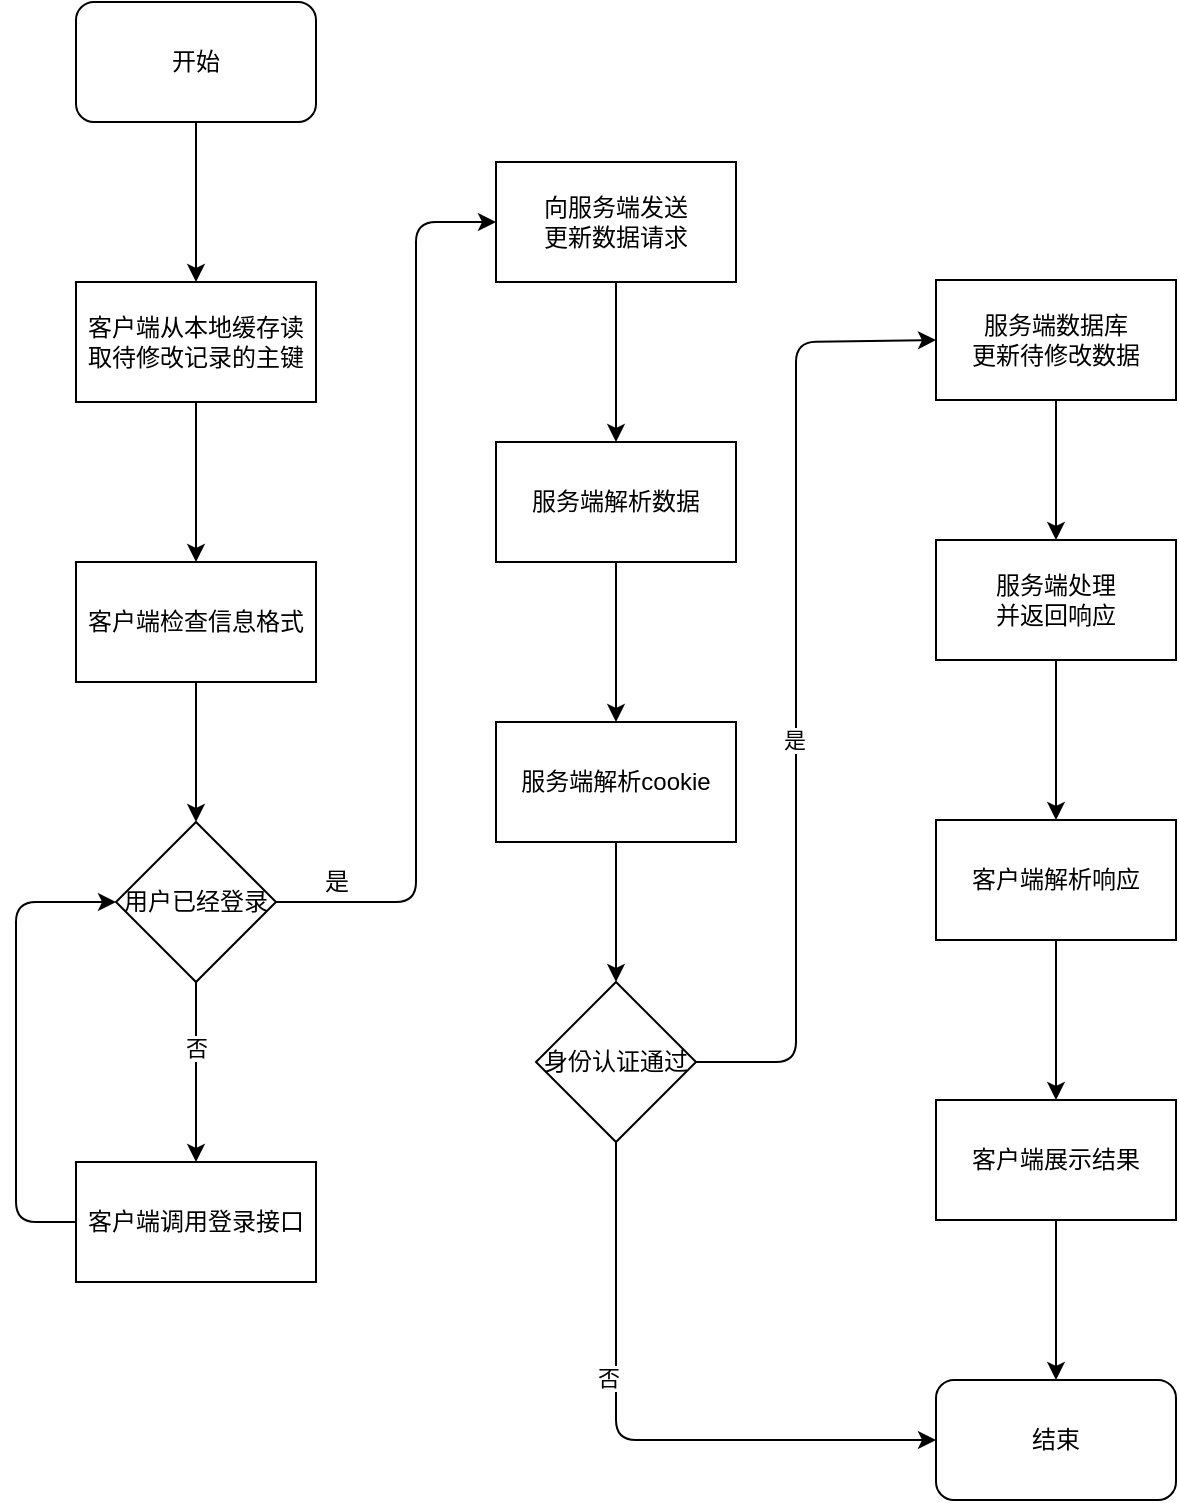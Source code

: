 <mxfile>
    <diagram name="第 1 页" id="jBZ52Xuvsg8nP6N8DxlP">
        <mxGraphModel dx="1097" dy="771" grid="1" gridSize="10" guides="1" tooltips="1" connect="1" arrows="1" fold="1" page="1" pageScale="1" pageWidth="827" pageHeight="1169" math="0" shadow="0">
            <root>
                <mxCell id="owUtmY5QCKhOeZTHsztp-0"/>
                <mxCell id="owUtmY5QCKhOeZTHsztp-1" parent="owUtmY5QCKhOeZTHsztp-0"/>
                <mxCell id="owUtmY5QCKhOeZTHsztp-2" style="edgeStyle=none;html=1;exitX=0.5;exitY=1;exitDx=0;exitDy=0;entryX=0.5;entryY=0;entryDx=0;entryDy=0;" parent="owUtmY5QCKhOeZTHsztp-1" source="owUtmY5QCKhOeZTHsztp-3" target="owUtmY5QCKhOeZTHsztp-5" edge="1">
                    <mxGeometry relative="1" as="geometry"/>
                </mxCell>
                <mxCell id="owUtmY5QCKhOeZTHsztp-3" value="开始" style="rounded=1;whiteSpace=wrap;html=1;" parent="owUtmY5QCKhOeZTHsztp-1" vertex="1">
                    <mxGeometry x="70" y="80" width="120" height="60" as="geometry"/>
                </mxCell>
                <mxCell id="owUtmY5QCKhOeZTHsztp-4" value="" style="edgeStyle=none;html=1;" parent="owUtmY5QCKhOeZTHsztp-1" source="owUtmY5QCKhOeZTHsztp-5" target="owUtmY5QCKhOeZTHsztp-7" edge="1">
                    <mxGeometry relative="1" as="geometry"/>
                </mxCell>
                <mxCell id="owUtmY5QCKhOeZTHsztp-5" value="客户端从本地缓存读取待修改记录的主键" style="rounded=0;whiteSpace=wrap;html=1;" parent="owUtmY5QCKhOeZTHsztp-1" vertex="1">
                    <mxGeometry x="70" y="220" width="120" height="60" as="geometry"/>
                </mxCell>
                <mxCell id="6" value="" style="edgeStyle=none;html=1;" parent="owUtmY5QCKhOeZTHsztp-1" source="owUtmY5QCKhOeZTHsztp-7" target="5" edge="1">
                    <mxGeometry relative="1" as="geometry"/>
                </mxCell>
                <mxCell id="owUtmY5QCKhOeZTHsztp-7" value="客户端检查信息格式" style="whiteSpace=wrap;html=1;rounded=0;" parent="owUtmY5QCKhOeZTHsztp-1" vertex="1">
                    <mxGeometry x="70" y="360" width="120" height="60" as="geometry"/>
                </mxCell>
                <mxCell id="owUtmY5QCKhOeZTHsztp-12" value="" style="edgeStyle=none;html=1;" parent="owUtmY5QCKhOeZTHsztp-1" source="owUtmY5QCKhOeZTHsztp-13" target="owUtmY5QCKhOeZTHsztp-15" edge="1">
                    <mxGeometry relative="1" as="geometry"/>
                </mxCell>
                <mxCell id="owUtmY5QCKhOeZTHsztp-13" value="向服务端发送&lt;br&gt;更新数据请求" style="whiteSpace=wrap;html=1;rounded=0;" parent="owUtmY5QCKhOeZTHsztp-1" vertex="1">
                    <mxGeometry x="280" y="160" width="120" height="60" as="geometry"/>
                </mxCell>
                <mxCell id="owUtmY5QCKhOeZTHsztp-14" value="" style="edgeStyle=none;html=1;" parent="owUtmY5QCKhOeZTHsztp-1" source="owUtmY5QCKhOeZTHsztp-15" target="owUtmY5QCKhOeZTHsztp-17" edge="1">
                    <mxGeometry relative="1" as="geometry"/>
                </mxCell>
                <mxCell id="owUtmY5QCKhOeZTHsztp-15" value="服务端解析数据" style="whiteSpace=wrap;html=1;rounded=0;" parent="owUtmY5QCKhOeZTHsztp-1" vertex="1">
                    <mxGeometry x="280" y="300" width="120" height="60" as="geometry"/>
                </mxCell>
                <mxCell id="owUtmY5QCKhOeZTHsztp-16" value="" style="edgeStyle=none;html=1;" parent="owUtmY5QCKhOeZTHsztp-1" source="owUtmY5QCKhOeZTHsztp-17" target="owUtmY5QCKhOeZTHsztp-22" edge="1">
                    <mxGeometry relative="1" as="geometry"/>
                </mxCell>
                <mxCell id="owUtmY5QCKhOeZTHsztp-17" value="服务端解析cookie" style="whiteSpace=wrap;html=1;rounded=0;" parent="owUtmY5QCKhOeZTHsztp-1" vertex="1">
                    <mxGeometry x="280" y="440" width="120" height="60" as="geometry"/>
                </mxCell>
                <mxCell id="owUtmY5QCKhOeZTHsztp-18" value="" style="edgeStyle=none;html=1;entryX=0;entryY=0.5;entryDx=0;entryDy=0;" parent="owUtmY5QCKhOeZTHsztp-1" source="owUtmY5QCKhOeZTHsztp-22" target="14" edge="1">
                    <mxGeometry relative="1" as="geometry">
                        <Array as="points">
                            <mxPoint x="430" y="610"/>
                            <mxPoint x="430" y="250"/>
                        </Array>
                        <mxPoint x="490" y="250" as="targetPoint"/>
                    </mxGeometry>
                </mxCell>
                <mxCell id="owUtmY5QCKhOeZTHsztp-19" value="是" style="edgeLabel;html=1;align=center;verticalAlign=middle;resizable=0;points=[];" parent="owUtmY5QCKhOeZTHsztp-18" vertex="1" connectable="0">
                    <mxGeometry x="-0.119" y="1" relative="1" as="geometry">
                        <mxPoint as="offset"/>
                    </mxGeometry>
                </mxCell>
                <mxCell id="owUtmY5QCKhOeZTHsztp-20" style="edgeStyle=none;html=1;exitX=0.5;exitY=1;exitDx=0;exitDy=0;entryX=0;entryY=0.5;entryDx=0;entryDy=0;" parent="owUtmY5QCKhOeZTHsztp-1" source="owUtmY5QCKhOeZTHsztp-22" target="owUtmY5QCKhOeZTHsztp-29" edge="1">
                    <mxGeometry relative="1" as="geometry">
                        <Array as="points">
                            <mxPoint x="340" y="799"/>
                        </Array>
                    </mxGeometry>
                </mxCell>
                <mxCell id="owUtmY5QCKhOeZTHsztp-21" value="否" style="edgeLabel;html=1;align=center;verticalAlign=middle;resizable=0;points=[];" parent="owUtmY5QCKhOeZTHsztp-20" vertex="1" connectable="0">
                    <mxGeometry x="-0.237" y="-4" relative="1" as="geometry">
                        <mxPoint as="offset"/>
                    </mxGeometry>
                </mxCell>
                <mxCell id="owUtmY5QCKhOeZTHsztp-22" value="身份认证通过" style="rhombus;whiteSpace=wrap;html=1;rounded=0;" parent="owUtmY5QCKhOeZTHsztp-1" vertex="1">
                    <mxGeometry x="300" y="570" width="80" height="80" as="geometry"/>
                </mxCell>
                <mxCell id="owUtmY5QCKhOeZTHsztp-23" value="" style="edgeStyle=none;html=1;" parent="owUtmY5QCKhOeZTHsztp-1" source="owUtmY5QCKhOeZTHsztp-24" target="owUtmY5QCKhOeZTHsztp-26" edge="1">
                    <mxGeometry relative="1" as="geometry"/>
                </mxCell>
                <mxCell id="owUtmY5QCKhOeZTHsztp-24" value="服务端处理&lt;br&gt;并返回响应" style="whiteSpace=wrap;html=1;rounded=0;" parent="owUtmY5QCKhOeZTHsztp-1" vertex="1">
                    <mxGeometry x="500" y="349" width="120" height="60" as="geometry"/>
                </mxCell>
                <mxCell id="owUtmY5QCKhOeZTHsztp-25" value="" style="edgeStyle=none;html=1;" parent="owUtmY5QCKhOeZTHsztp-1" source="owUtmY5QCKhOeZTHsztp-26" target="owUtmY5QCKhOeZTHsztp-28" edge="1">
                    <mxGeometry relative="1" as="geometry"/>
                </mxCell>
                <mxCell id="owUtmY5QCKhOeZTHsztp-26" value="客户端解析响应" style="whiteSpace=wrap;html=1;rounded=0;" parent="owUtmY5QCKhOeZTHsztp-1" vertex="1">
                    <mxGeometry x="500" y="489" width="120" height="60" as="geometry"/>
                </mxCell>
                <mxCell id="owUtmY5QCKhOeZTHsztp-27" style="edgeStyle=none;html=1;exitX=0.5;exitY=1;exitDx=0;exitDy=0;entryX=0.5;entryY=0;entryDx=0;entryDy=0;" parent="owUtmY5QCKhOeZTHsztp-1" source="owUtmY5QCKhOeZTHsztp-28" target="owUtmY5QCKhOeZTHsztp-29" edge="1">
                    <mxGeometry relative="1" as="geometry"/>
                </mxCell>
                <mxCell id="owUtmY5QCKhOeZTHsztp-28" value="客户端展示结果" style="whiteSpace=wrap;html=1;rounded=0;" parent="owUtmY5QCKhOeZTHsztp-1" vertex="1">
                    <mxGeometry x="500" y="629" width="120" height="60" as="geometry"/>
                </mxCell>
                <mxCell id="owUtmY5QCKhOeZTHsztp-29" value="结束" style="rounded=1;whiteSpace=wrap;html=1;" parent="owUtmY5QCKhOeZTHsztp-1" vertex="1">
                    <mxGeometry x="500" y="769" width="120" height="60" as="geometry"/>
                </mxCell>
                <mxCell id="8" value="" style="edgeStyle=none;html=1;entryX=0.5;entryY=0;entryDx=0;entryDy=0;" parent="owUtmY5QCKhOeZTHsztp-1" source="5" target="16" edge="1">
                    <mxGeometry relative="1" as="geometry">
                        <mxPoint x="130" y="660" as="targetPoint"/>
                    </mxGeometry>
                </mxCell>
                <mxCell id="12" value="否" style="edgeLabel;html=1;align=center;verticalAlign=middle;resizable=0;points=[];" parent="8" vertex="1" connectable="0">
                    <mxGeometry x="-0.267" relative="1" as="geometry">
                        <mxPoint as="offset"/>
                    </mxGeometry>
                </mxCell>
                <mxCell id="9" style="edgeStyle=none;html=1;exitX=1;exitY=0.5;exitDx=0;exitDy=0;entryX=0;entryY=0.5;entryDx=0;entryDy=0;" parent="owUtmY5QCKhOeZTHsztp-1" source="5" target="owUtmY5QCKhOeZTHsztp-13" edge="1">
                    <mxGeometry relative="1" as="geometry">
                        <mxPoint x="270" y="340" as="targetPoint"/>
                        <Array as="points">
                            <mxPoint x="240" y="530"/>
                            <mxPoint x="240" y="190"/>
                        </Array>
                    </mxGeometry>
                </mxCell>
                <mxCell id="5" value="&lt;span&gt;用户已经登录&lt;/span&gt;" style="rhombus;whiteSpace=wrap;html=1;rounded=0;" parent="owUtmY5QCKhOeZTHsztp-1" vertex="1">
                    <mxGeometry x="90" y="490" width="80" height="80" as="geometry"/>
                </mxCell>
                <mxCell id="13" style="edgeStyle=none;html=1;exitX=0;exitY=0.5;exitDx=0;exitDy=0;entryX=0;entryY=0.5;entryDx=0;entryDy=0;" parent="owUtmY5QCKhOeZTHsztp-1" source="16" target="5" edge="1">
                    <mxGeometry relative="1" as="geometry">
                        <Array as="points">
                            <mxPoint x="40" y="690"/>
                            <mxPoint x="40" y="530"/>
                        </Array>
                        <mxPoint x="70" y="690" as="sourcePoint"/>
                    </mxGeometry>
                </mxCell>
                <mxCell id="10" value="是" style="text;html=1;align=center;verticalAlign=middle;resizable=0;points=[];autosize=1;strokeColor=none;fillColor=none;" parent="owUtmY5QCKhOeZTHsztp-1" vertex="1">
                    <mxGeometry x="185" y="510" width="30" height="20" as="geometry"/>
                </mxCell>
                <mxCell id="15" style="edgeStyle=none;html=1;exitX=0.5;exitY=1;exitDx=0;exitDy=0;entryX=0.5;entryY=0;entryDx=0;entryDy=0;" parent="owUtmY5QCKhOeZTHsztp-1" source="14" target="owUtmY5QCKhOeZTHsztp-24" edge="1">
                    <mxGeometry relative="1" as="geometry"/>
                </mxCell>
                <mxCell id="14" value="服务端数据库&lt;br&gt;更新待修改数据" style="whiteSpace=wrap;html=1;rounded=0;" parent="owUtmY5QCKhOeZTHsztp-1" vertex="1">
                    <mxGeometry x="500" y="219" width="120" height="60" as="geometry"/>
                </mxCell>
                <mxCell id="16" value="&lt;span style=&quot;font-family: &amp;#34;helvetica&amp;#34;&quot;&gt;客户端调用登录接口&lt;/span&gt;" style="whiteSpace=wrap;html=1;rounded=0;" vertex="1" parent="owUtmY5QCKhOeZTHsztp-1">
                    <mxGeometry x="70" y="660" width="120" height="60" as="geometry"/>
                </mxCell>
            </root>
        </mxGraphModel>
    </diagram>
</mxfile>
